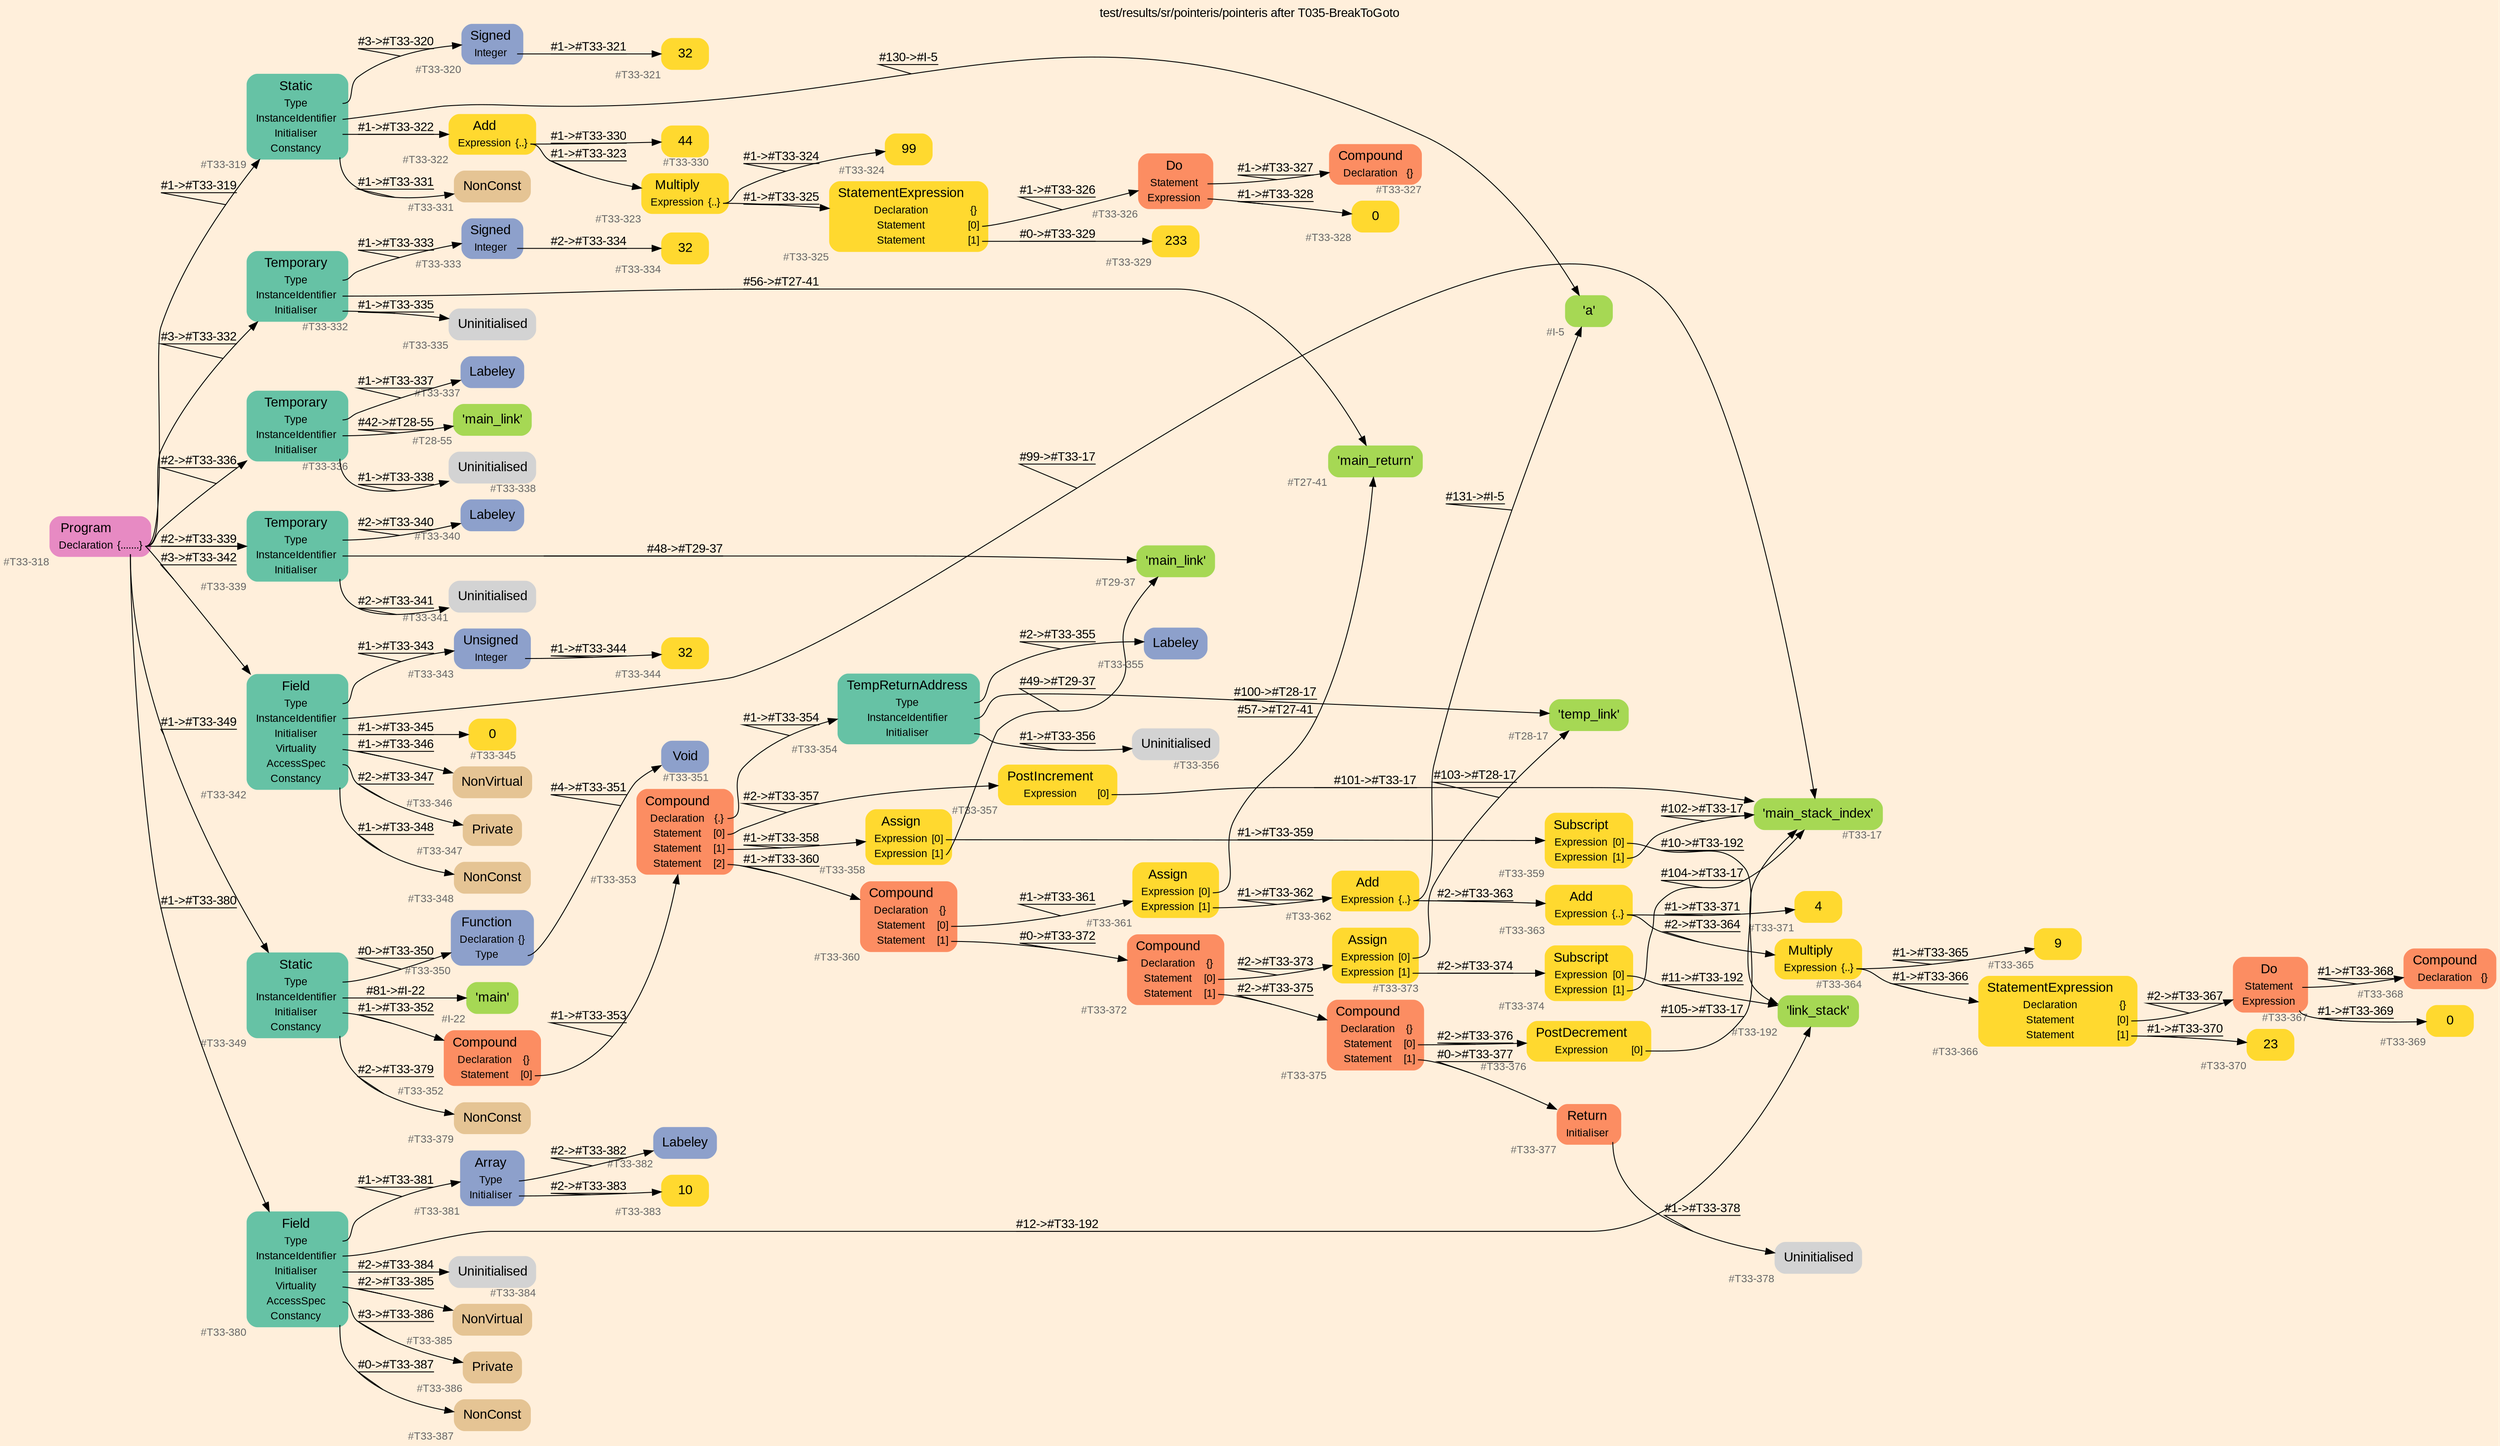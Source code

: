 digraph "test/results/sr/pointeris/pointeris after T035-BreakToGoto" {
label = "test/results/sr/pointeris/pointeris after T035-BreakToGoto"
labelloc = t
graph [
    rankdir = "LR"
    ranksep = 0.3
    bgcolor = antiquewhite1
    color = black
    fontcolor = black
    fontname = "Arial"
];
node [
    fontname = "Arial"
];
edge [
    fontname = "Arial"
];

// -------------------- node figure --------------------
// -------- block #T33-318 ----------
"#T33-318" [
    fillcolor = "/set28/4"
    xlabel = "#T33-318"
    fontsize = "12"
    fontcolor = grey40
    shape = "plaintext"
    label = <<TABLE BORDER="0" CELLBORDER="0" CELLSPACING="0">
     <TR><TD><FONT COLOR="black" POINT-SIZE="15">Program</FONT></TD></TR>
     <TR><TD><FONT COLOR="black" POINT-SIZE="12">Declaration</FONT></TD><TD PORT="port0"><FONT COLOR="black" POINT-SIZE="12">{.......}</FONT></TD></TR>
    </TABLE>>
    style = "rounded,filled"
];

// -------- block #T33-319 ----------
"#T33-319" [
    fillcolor = "/set28/1"
    xlabel = "#T33-319"
    fontsize = "12"
    fontcolor = grey40
    shape = "plaintext"
    label = <<TABLE BORDER="0" CELLBORDER="0" CELLSPACING="0">
     <TR><TD><FONT COLOR="black" POINT-SIZE="15">Static</FONT></TD></TR>
     <TR><TD><FONT COLOR="black" POINT-SIZE="12">Type</FONT></TD><TD PORT="port0"></TD></TR>
     <TR><TD><FONT COLOR="black" POINT-SIZE="12">InstanceIdentifier</FONT></TD><TD PORT="port1"></TD></TR>
     <TR><TD><FONT COLOR="black" POINT-SIZE="12">Initialiser</FONT></TD><TD PORT="port2"></TD></TR>
     <TR><TD><FONT COLOR="black" POINT-SIZE="12">Constancy</FONT></TD><TD PORT="port3"></TD></TR>
    </TABLE>>
    style = "rounded,filled"
];

// -------- block #T33-320 ----------
"#T33-320" [
    fillcolor = "/set28/3"
    xlabel = "#T33-320"
    fontsize = "12"
    fontcolor = grey40
    shape = "plaintext"
    label = <<TABLE BORDER="0" CELLBORDER="0" CELLSPACING="0">
     <TR><TD><FONT COLOR="black" POINT-SIZE="15">Signed</FONT></TD></TR>
     <TR><TD><FONT COLOR="black" POINT-SIZE="12">Integer</FONT></TD><TD PORT="port0"></TD></TR>
    </TABLE>>
    style = "rounded,filled"
];

// -------- block #T33-321 ----------
"#T33-321" [
    fillcolor = "/set28/6"
    xlabel = "#T33-321"
    fontsize = "12"
    fontcolor = grey40
    shape = "plaintext"
    label = <<TABLE BORDER="0" CELLBORDER="0" CELLSPACING="0">
     <TR><TD><FONT COLOR="black" POINT-SIZE="15">32</FONT></TD></TR>
    </TABLE>>
    style = "rounded,filled"
];

// -------- block #I-5 ----------
"#I-5" [
    fillcolor = "/set28/5"
    xlabel = "#I-5"
    fontsize = "12"
    fontcolor = grey40
    shape = "plaintext"
    label = <<TABLE BORDER="0" CELLBORDER="0" CELLSPACING="0">
     <TR><TD><FONT COLOR="black" POINT-SIZE="15">'a'</FONT></TD></TR>
    </TABLE>>
    style = "rounded,filled"
];

// -------- block #T33-322 ----------
"#T33-322" [
    fillcolor = "/set28/6"
    xlabel = "#T33-322"
    fontsize = "12"
    fontcolor = grey40
    shape = "plaintext"
    label = <<TABLE BORDER="0" CELLBORDER="0" CELLSPACING="0">
     <TR><TD><FONT COLOR="black" POINT-SIZE="15">Add</FONT></TD></TR>
     <TR><TD><FONT COLOR="black" POINT-SIZE="12">Expression</FONT></TD><TD PORT="port0"><FONT COLOR="black" POINT-SIZE="12">{..}</FONT></TD></TR>
    </TABLE>>
    style = "rounded,filled"
];

// -------- block #T33-323 ----------
"#T33-323" [
    fillcolor = "/set28/6"
    xlabel = "#T33-323"
    fontsize = "12"
    fontcolor = grey40
    shape = "plaintext"
    label = <<TABLE BORDER="0" CELLBORDER="0" CELLSPACING="0">
     <TR><TD><FONT COLOR="black" POINT-SIZE="15">Multiply</FONT></TD></TR>
     <TR><TD><FONT COLOR="black" POINT-SIZE="12">Expression</FONT></TD><TD PORT="port0"><FONT COLOR="black" POINT-SIZE="12">{..}</FONT></TD></TR>
    </TABLE>>
    style = "rounded,filled"
];

// -------- block #T33-324 ----------
"#T33-324" [
    fillcolor = "/set28/6"
    xlabel = "#T33-324"
    fontsize = "12"
    fontcolor = grey40
    shape = "plaintext"
    label = <<TABLE BORDER="0" CELLBORDER="0" CELLSPACING="0">
     <TR><TD><FONT COLOR="black" POINT-SIZE="15">99</FONT></TD></TR>
    </TABLE>>
    style = "rounded,filled"
];

// -------- block #T33-325 ----------
"#T33-325" [
    fillcolor = "/set28/6"
    xlabel = "#T33-325"
    fontsize = "12"
    fontcolor = grey40
    shape = "plaintext"
    label = <<TABLE BORDER="0" CELLBORDER="0" CELLSPACING="0">
     <TR><TD><FONT COLOR="black" POINT-SIZE="15">StatementExpression</FONT></TD></TR>
     <TR><TD><FONT COLOR="black" POINT-SIZE="12">Declaration</FONT></TD><TD PORT="port0"><FONT COLOR="black" POINT-SIZE="12">{}</FONT></TD></TR>
     <TR><TD><FONT COLOR="black" POINT-SIZE="12">Statement</FONT></TD><TD PORT="port1"><FONT COLOR="black" POINT-SIZE="12">[0]</FONT></TD></TR>
     <TR><TD><FONT COLOR="black" POINT-SIZE="12">Statement</FONT></TD><TD PORT="port2"><FONT COLOR="black" POINT-SIZE="12">[1]</FONT></TD></TR>
    </TABLE>>
    style = "rounded,filled"
];

// -------- block #T33-326 ----------
"#T33-326" [
    fillcolor = "/set28/2"
    xlabel = "#T33-326"
    fontsize = "12"
    fontcolor = grey40
    shape = "plaintext"
    label = <<TABLE BORDER="0" CELLBORDER="0" CELLSPACING="0">
     <TR><TD><FONT COLOR="black" POINT-SIZE="15">Do</FONT></TD></TR>
     <TR><TD><FONT COLOR="black" POINT-SIZE="12">Statement</FONT></TD><TD PORT="port0"></TD></TR>
     <TR><TD><FONT COLOR="black" POINT-SIZE="12">Expression</FONT></TD><TD PORT="port1"></TD></TR>
    </TABLE>>
    style = "rounded,filled"
];

// -------- block #T33-327 ----------
"#T33-327" [
    fillcolor = "/set28/2"
    xlabel = "#T33-327"
    fontsize = "12"
    fontcolor = grey40
    shape = "plaintext"
    label = <<TABLE BORDER="0" CELLBORDER="0" CELLSPACING="0">
     <TR><TD><FONT COLOR="black" POINT-SIZE="15">Compound</FONT></TD></TR>
     <TR><TD><FONT COLOR="black" POINT-SIZE="12">Declaration</FONT></TD><TD PORT="port0"><FONT COLOR="black" POINT-SIZE="12">{}</FONT></TD></TR>
    </TABLE>>
    style = "rounded,filled"
];

// -------- block #T33-328 ----------
"#T33-328" [
    fillcolor = "/set28/6"
    xlabel = "#T33-328"
    fontsize = "12"
    fontcolor = grey40
    shape = "plaintext"
    label = <<TABLE BORDER="0" CELLBORDER="0" CELLSPACING="0">
     <TR><TD><FONT COLOR="black" POINT-SIZE="15">0</FONT></TD></TR>
    </TABLE>>
    style = "rounded,filled"
];

// -------- block #T33-329 ----------
"#T33-329" [
    fillcolor = "/set28/6"
    xlabel = "#T33-329"
    fontsize = "12"
    fontcolor = grey40
    shape = "plaintext"
    label = <<TABLE BORDER="0" CELLBORDER="0" CELLSPACING="0">
     <TR><TD><FONT COLOR="black" POINT-SIZE="15">233</FONT></TD></TR>
    </TABLE>>
    style = "rounded,filled"
];

// -------- block #T33-330 ----------
"#T33-330" [
    fillcolor = "/set28/6"
    xlabel = "#T33-330"
    fontsize = "12"
    fontcolor = grey40
    shape = "plaintext"
    label = <<TABLE BORDER="0" CELLBORDER="0" CELLSPACING="0">
     <TR><TD><FONT COLOR="black" POINT-SIZE="15">44</FONT></TD></TR>
    </TABLE>>
    style = "rounded,filled"
];

// -------- block #T33-331 ----------
"#T33-331" [
    fillcolor = "/set28/7"
    xlabel = "#T33-331"
    fontsize = "12"
    fontcolor = grey40
    shape = "plaintext"
    label = <<TABLE BORDER="0" CELLBORDER="0" CELLSPACING="0">
     <TR><TD><FONT COLOR="black" POINT-SIZE="15">NonConst</FONT></TD></TR>
    </TABLE>>
    style = "rounded,filled"
];

// -------- block #T33-332 ----------
"#T33-332" [
    fillcolor = "/set28/1"
    xlabel = "#T33-332"
    fontsize = "12"
    fontcolor = grey40
    shape = "plaintext"
    label = <<TABLE BORDER="0" CELLBORDER="0" CELLSPACING="0">
     <TR><TD><FONT COLOR="black" POINT-SIZE="15">Temporary</FONT></TD></TR>
     <TR><TD><FONT COLOR="black" POINT-SIZE="12">Type</FONT></TD><TD PORT="port0"></TD></TR>
     <TR><TD><FONT COLOR="black" POINT-SIZE="12">InstanceIdentifier</FONT></TD><TD PORT="port1"></TD></TR>
     <TR><TD><FONT COLOR="black" POINT-SIZE="12">Initialiser</FONT></TD><TD PORT="port2"></TD></TR>
    </TABLE>>
    style = "rounded,filled"
];

// -------- block #T33-333 ----------
"#T33-333" [
    fillcolor = "/set28/3"
    xlabel = "#T33-333"
    fontsize = "12"
    fontcolor = grey40
    shape = "plaintext"
    label = <<TABLE BORDER="0" CELLBORDER="0" CELLSPACING="0">
     <TR><TD><FONT COLOR="black" POINT-SIZE="15">Signed</FONT></TD></TR>
     <TR><TD><FONT COLOR="black" POINT-SIZE="12">Integer</FONT></TD><TD PORT="port0"></TD></TR>
    </TABLE>>
    style = "rounded,filled"
];

// -------- block #T33-334 ----------
"#T33-334" [
    fillcolor = "/set28/6"
    xlabel = "#T33-334"
    fontsize = "12"
    fontcolor = grey40
    shape = "plaintext"
    label = <<TABLE BORDER="0" CELLBORDER="0" CELLSPACING="0">
     <TR><TD><FONT COLOR="black" POINT-SIZE="15">32</FONT></TD></TR>
    </TABLE>>
    style = "rounded,filled"
];

// -------- block #T27-41 ----------
"#T27-41" [
    fillcolor = "/set28/5"
    xlabel = "#T27-41"
    fontsize = "12"
    fontcolor = grey40
    shape = "plaintext"
    label = <<TABLE BORDER="0" CELLBORDER="0" CELLSPACING="0">
     <TR><TD><FONT COLOR="black" POINT-SIZE="15">'main_return'</FONT></TD></TR>
    </TABLE>>
    style = "rounded,filled"
];

// -------- block #T33-335 ----------
"#T33-335" [
    xlabel = "#T33-335"
    fontsize = "12"
    fontcolor = grey40
    shape = "plaintext"
    label = <<TABLE BORDER="0" CELLBORDER="0" CELLSPACING="0">
     <TR><TD><FONT COLOR="black" POINT-SIZE="15">Uninitialised</FONT></TD></TR>
    </TABLE>>
    style = "rounded,filled"
];

// -------- block #T33-336 ----------
"#T33-336" [
    fillcolor = "/set28/1"
    xlabel = "#T33-336"
    fontsize = "12"
    fontcolor = grey40
    shape = "plaintext"
    label = <<TABLE BORDER="0" CELLBORDER="0" CELLSPACING="0">
     <TR><TD><FONT COLOR="black" POINT-SIZE="15">Temporary</FONT></TD></TR>
     <TR><TD><FONT COLOR="black" POINT-SIZE="12">Type</FONT></TD><TD PORT="port0"></TD></TR>
     <TR><TD><FONT COLOR="black" POINT-SIZE="12">InstanceIdentifier</FONT></TD><TD PORT="port1"></TD></TR>
     <TR><TD><FONT COLOR="black" POINT-SIZE="12">Initialiser</FONT></TD><TD PORT="port2"></TD></TR>
    </TABLE>>
    style = "rounded,filled"
];

// -------- block #T33-337 ----------
"#T33-337" [
    fillcolor = "/set28/3"
    xlabel = "#T33-337"
    fontsize = "12"
    fontcolor = grey40
    shape = "plaintext"
    label = <<TABLE BORDER="0" CELLBORDER="0" CELLSPACING="0">
     <TR><TD><FONT COLOR="black" POINT-SIZE="15">Labeley</FONT></TD></TR>
    </TABLE>>
    style = "rounded,filled"
];

// -------- block #T28-55 ----------
"#T28-55" [
    fillcolor = "/set28/5"
    xlabel = "#T28-55"
    fontsize = "12"
    fontcolor = grey40
    shape = "plaintext"
    label = <<TABLE BORDER="0" CELLBORDER="0" CELLSPACING="0">
     <TR><TD><FONT COLOR="black" POINT-SIZE="15">'main_link'</FONT></TD></TR>
    </TABLE>>
    style = "rounded,filled"
];

// -------- block #T33-338 ----------
"#T33-338" [
    xlabel = "#T33-338"
    fontsize = "12"
    fontcolor = grey40
    shape = "plaintext"
    label = <<TABLE BORDER="0" CELLBORDER="0" CELLSPACING="0">
     <TR><TD><FONT COLOR="black" POINT-SIZE="15">Uninitialised</FONT></TD></TR>
    </TABLE>>
    style = "rounded,filled"
];

// -------- block #T33-339 ----------
"#T33-339" [
    fillcolor = "/set28/1"
    xlabel = "#T33-339"
    fontsize = "12"
    fontcolor = grey40
    shape = "plaintext"
    label = <<TABLE BORDER="0" CELLBORDER="0" CELLSPACING="0">
     <TR><TD><FONT COLOR="black" POINT-SIZE="15">Temporary</FONT></TD></TR>
     <TR><TD><FONT COLOR="black" POINT-SIZE="12">Type</FONT></TD><TD PORT="port0"></TD></TR>
     <TR><TD><FONT COLOR="black" POINT-SIZE="12">InstanceIdentifier</FONT></TD><TD PORT="port1"></TD></TR>
     <TR><TD><FONT COLOR="black" POINT-SIZE="12">Initialiser</FONT></TD><TD PORT="port2"></TD></TR>
    </TABLE>>
    style = "rounded,filled"
];

// -------- block #T33-340 ----------
"#T33-340" [
    fillcolor = "/set28/3"
    xlabel = "#T33-340"
    fontsize = "12"
    fontcolor = grey40
    shape = "plaintext"
    label = <<TABLE BORDER="0" CELLBORDER="0" CELLSPACING="0">
     <TR><TD><FONT COLOR="black" POINT-SIZE="15">Labeley</FONT></TD></TR>
    </TABLE>>
    style = "rounded,filled"
];

// -------- block #T29-37 ----------
"#T29-37" [
    fillcolor = "/set28/5"
    xlabel = "#T29-37"
    fontsize = "12"
    fontcolor = grey40
    shape = "plaintext"
    label = <<TABLE BORDER="0" CELLBORDER="0" CELLSPACING="0">
     <TR><TD><FONT COLOR="black" POINT-SIZE="15">'main_link'</FONT></TD></TR>
    </TABLE>>
    style = "rounded,filled"
];

// -------- block #T33-341 ----------
"#T33-341" [
    xlabel = "#T33-341"
    fontsize = "12"
    fontcolor = grey40
    shape = "plaintext"
    label = <<TABLE BORDER="0" CELLBORDER="0" CELLSPACING="0">
     <TR><TD><FONT COLOR="black" POINT-SIZE="15">Uninitialised</FONT></TD></TR>
    </TABLE>>
    style = "rounded,filled"
];

// -------- block #T33-342 ----------
"#T33-342" [
    fillcolor = "/set28/1"
    xlabel = "#T33-342"
    fontsize = "12"
    fontcolor = grey40
    shape = "plaintext"
    label = <<TABLE BORDER="0" CELLBORDER="0" CELLSPACING="0">
     <TR><TD><FONT COLOR="black" POINT-SIZE="15">Field</FONT></TD></TR>
     <TR><TD><FONT COLOR="black" POINT-SIZE="12">Type</FONT></TD><TD PORT="port0"></TD></TR>
     <TR><TD><FONT COLOR="black" POINT-SIZE="12">InstanceIdentifier</FONT></TD><TD PORT="port1"></TD></TR>
     <TR><TD><FONT COLOR="black" POINT-SIZE="12">Initialiser</FONT></TD><TD PORT="port2"></TD></TR>
     <TR><TD><FONT COLOR="black" POINT-SIZE="12">Virtuality</FONT></TD><TD PORT="port3"></TD></TR>
     <TR><TD><FONT COLOR="black" POINT-SIZE="12">AccessSpec</FONT></TD><TD PORT="port4"></TD></TR>
     <TR><TD><FONT COLOR="black" POINT-SIZE="12">Constancy</FONT></TD><TD PORT="port5"></TD></TR>
    </TABLE>>
    style = "rounded,filled"
];

// -------- block #T33-343 ----------
"#T33-343" [
    fillcolor = "/set28/3"
    xlabel = "#T33-343"
    fontsize = "12"
    fontcolor = grey40
    shape = "plaintext"
    label = <<TABLE BORDER="0" CELLBORDER="0" CELLSPACING="0">
     <TR><TD><FONT COLOR="black" POINT-SIZE="15">Unsigned</FONT></TD></TR>
     <TR><TD><FONT COLOR="black" POINT-SIZE="12">Integer</FONT></TD><TD PORT="port0"></TD></TR>
    </TABLE>>
    style = "rounded,filled"
];

// -------- block #T33-344 ----------
"#T33-344" [
    fillcolor = "/set28/6"
    xlabel = "#T33-344"
    fontsize = "12"
    fontcolor = grey40
    shape = "plaintext"
    label = <<TABLE BORDER="0" CELLBORDER="0" CELLSPACING="0">
     <TR><TD><FONT COLOR="black" POINT-SIZE="15">32</FONT></TD></TR>
    </TABLE>>
    style = "rounded,filled"
];

// -------- block #T33-17 ----------
"#T33-17" [
    fillcolor = "/set28/5"
    xlabel = "#T33-17"
    fontsize = "12"
    fontcolor = grey40
    shape = "plaintext"
    label = <<TABLE BORDER="0" CELLBORDER="0" CELLSPACING="0">
     <TR><TD><FONT COLOR="black" POINT-SIZE="15">'main_stack_index'</FONT></TD></TR>
    </TABLE>>
    style = "rounded,filled"
];

// -------- block #T33-345 ----------
"#T33-345" [
    fillcolor = "/set28/6"
    xlabel = "#T33-345"
    fontsize = "12"
    fontcolor = grey40
    shape = "plaintext"
    label = <<TABLE BORDER="0" CELLBORDER="0" CELLSPACING="0">
     <TR><TD><FONT COLOR="black" POINT-SIZE="15">0</FONT></TD></TR>
    </TABLE>>
    style = "rounded,filled"
];

// -------- block #T33-346 ----------
"#T33-346" [
    fillcolor = "/set28/7"
    xlabel = "#T33-346"
    fontsize = "12"
    fontcolor = grey40
    shape = "plaintext"
    label = <<TABLE BORDER="0" CELLBORDER="0" CELLSPACING="0">
     <TR><TD><FONT COLOR="black" POINT-SIZE="15">NonVirtual</FONT></TD></TR>
    </TABLE>>
    style = "rounded,filled"
];

// -------- block #T33-347 ----------
"#T33-347" [
    fillcolor = "/set28/7"
    xlabel = "#T33-347"
    fontsize = "12"
    fontcolor = grey40
    shape = "plaintext"
    label = <<TABLE BORDER="0" CELLBORDER="0" CELLSPACING="0">
     <TR><TD><FONT COLOR="black" POINT-SIZE="15">Private</FONT></TD></TR>
    </TABLE>>
    style = "rounded,filled"
];

// -------- block #T33-348 ----------
"#T33-348" [
    fillcolor = "/set28/7"
    xlabel = "#T33-348"
    fontsize = "12"
    fontcolor = grey40
    shape = "plaintext"
    label = <<TABLE BORDER="0" CELLBORDER="0" CELLSPACING="0">
     <TR><TD><FONT COLOR="black" POINT-SIZE="15">NonConst</FONT></TD></TR>
    </TABLE>>
    style = "rounded,filled"
];

// -------- block #T33-349 ----------
"#T33-349" [
    fillcolor = "/set28/1"
    xlabel = "#T33-349"
    fontsize = "12"
    fontcolor = grey40
    shape = "plaintext"
    label = <<TABLE BORDER="0" CELLBORDER="0" CELLSPACING="0">
     <TR><TD><FONT COLOR="black" POINT-SIZE="15">Static</FONT></TD></TR>
     <TR><TD><FONT COLOR="black" POINT-SIZE="12">Type</FONT></TD><TD PORT="port0"></TD></TR>
     <TR><TD><FONT COLOR="black" POINT-SIZE="12">InstanceIdentifier</FONT></TD><TD PORT="port1"></TD></TR>
     <TR><TD><FONT COLOR="black" POINT-SIZE="12">Initialiser</FONT></TD><TD PORT="port2"></TD></TR>
     <TR><TD><FONT COLOR="black" POINT-SIZE="12">Constancy</FONT></TD><TD PORT="port3"></TD></TR>
    </TABLE>>
    style = "rounded,filled"
];

// -------- block #T33-350 ----------
"#T33-350" [
    fillcolor = "/set28/3"
    xlabel = "#T33-350"
    fontsize = "12"
    fontcolor = grey40
    shape = "plaintext"
    label = <<TABLE BORDER="0" CELLBORDER="0" CELLSPACING="0">
     <TR><TD><FONT COLOR="black" POINT-SIZE="15">Function</FONT></TD></TR>
     <TR><TD><FONT COLOR="black" POINT-SIZE="12">Declaration</FONT></TD><TD PORT="port0"><FONT COLOR="black" POINT-SIZE="12">{}</FONT></TD></TR>
     <TR><TD><FONT COLOR="black" POINT-SIZE="12">Type</FONT></TD><TD PORT="port1"></TD></TR>
    </TABLE>>
    style = "rounded,filled"
];

// -------- block #T33-351 ----------
"#T33-351" [
    fillcolor = "/set28/3"
    xlabel = "#T33-351"
    fontsize = "12"
    fontcolor = grey40
    shape = "plaintext"
    label = <<TABLE BORDER="0" CELLBORDER="0" CELLSPACING="0">
     <TR><TD><FONT COLOR="black" POINT-SIZE="15">Void</FONT></TD></TR>
    </TABLE>>
    style = "rounded,filled"
];

// -------- block #I-22 ----------
"#I-22" [
    fillcolor = "/set28/5"
    xlabel = "#I-22"
    fontsize = "12"
    fontcolor = grey40
    shape = "plaintext"
    label = <<TABLE BORDER="0" CELLBORDER="0" CELLSPACING="0">
     <TR><TD><FONT COLOR="black" POINT-SIZE="15">'main'</FONT></TD></TR>
    </TABLE>>
    style = "rounded,filled"
];

// -------- block #T33-352 ----------
"#T33-352" [
    fillcolor = "/set28/2"
    xlabel = "#T33-352"
    fontsize = "12"
    fontcolor = grey40
    shape = "plaintext"
    label = <<TABLE BORDER="0" CELLBORDER="0" CELLSPACING="0">
     <TR><TD><FONT COLOR="black" POINT-SIZE="15">Compound</FONT></TD></TR>
     <TR><TD><FONT COLOR="black" POINT-SIZE="12">Declaration</FONT></TD><TD PORT="port0"><FONT COLOR="black" POINT-SIZE="12">{}</FONT></TD></TR>
     <TR><TD><FONT COLOR="black" POINT-SIZE="12">Statement</FONT></TD><TD PORT="port1"><FONT COLOR="black" POINT-SIZE="12">[0]</FONT></TD></TR>
    </TABLE>>
    style = "rounded,filled"
];

// -------- block #T33-353 ----------
"#T33-353" [
    fillcolor = "/set28/2"
    xlabel = "#T33-353"
    fontsize = "12"
    fontcolor = grey40
    shape = "plaintext"
    label = <<TABLE BORDER="0" CELLBORDER="0" CELLSPACING="0">
     <TR><TD><FONT COLOR="black" POINT-SIZE="15">Compound</FONT></TD></TR>
     <TR><TD><FONT COLOR="black" POINT-SIZE="12">Declaration</FONT></TD><TD PORT="port0"><FONT COLOR="black" POINT-SIZE="12">{.}</FONT></TD></TR>
     <TR><TD><FONT COLOR="black" POINT-SIZE="12">Statement</FONT></TD><TD PORT="port1"><FONT COLOR="black" POINT-SIZE="12">[0]</FONT></TD></TR>
     <TR><TD><FONT COLOR="black" POINT-SIZE="12">Statement</FONT></TD><TD PORT="port2"><FONT COLOR="black" POINT-SIZE="12">[1]</FONT></TD></TR>
     <TR><TD><FONT COLOR="black" POINT-SIZE="12">Statement</FONT></TD><TD PORT="port3"><FONT COLOR="black" POINT-SIZE="12">[2]</FONT></TD></TR>
    </TABLE>>
    style = "rounded,filled"
];

// -------- block #T33-354 ----------
"#T33-354" [
    fillcolor = "/set28/1"
    xlabel = "#T33-354"
    fontsize = "12"
    fontcolor = grey40
    shape = "plaintext"
    label = <<TABLE BORDER="0" CELLBORDER="0" CELLSPACING="0">
     <TR><TD><FONT COLOR="black" POINT-SIZE="15">TempReturnAddress</FONT></TD></TR>
     <TR><TD><FONT COLOR="black" POINT-SIZE="12">Type</FONT></TD><TD PORT="port0"></TD></TR>
     <TR><TD><FONT COLOR="black" POINT-SIZE="12">InstanceIdentifier</FONT></TD><TD PORT="port1"></TD></TR>
     <TR><TD><FONT COLOR="black" POINT-SIZE="12">Initialiser</FONT></TD><TD PORT="port2"></TD></TR>
    </TABLE>>
    style = "rounded,filled"
];

// -------- block #T33-355 ----------
"#T33-355" [
    fillcolor = "/set28/3"
    xlabel = "#T33-355"
    fontsize = "12"
    fontcolor = grey40
    shape = "plaintext"
    label = <<TABLE BORDER="0" CELLBORDER="0" CELLSPACING="0">
     <TR><TD><FONT COLOR="black" POINT-SIZE="15">Labeley</FONT></TD></TR>
    </TABLE>>
    style = "rounded,filled"
];

// -------- block #T28-17 ----------
"#T28-17" [
    fillcolor = "/set28/5"
    xlabel = "#T28-17"
    fontsize = "12"
    fontcolor = grey40
    shape = "plaintext"
    label = <<TABLE BORDER="0" CELLBORDER="0" CELLSPACING="0">
     <TR><TD><FONT COLOR="black" POINT-SIZE="15">'temp_link'</FONT></TD></TR>
    </TABLE>>
    style = "rounded,filled"
];

// -------- block #T33-356 ----------
"#T33-356" [
    xlabel = "#T33-356"
    fontsize = "12"
    fontcolor = grey40
    shape = "plaintext"
    label = <<TABLE BORDER="0" CELLBORDER="0" CELLSPACING="0">
     <TR><TD><FONT COLOR="black" POINT-SIZE="15">Uninitialised</FONT></TD></TR>
    </TABLE>>
    style = "rounded,filled"
];

// -------- block #T33-357 ----------
"#T33-357" [
    fillcolor = "/set28/6"
    xlabel = "#T33-357"
    fontsize = "12"
    fontcolor = grey40
    shape = "plaintext"
    label = <<TABLE BORDER="0" CELLBORDER="0" CELLSPACING="0">
     <TR><TD><FONT COLOR="black" POINT-SIZE="15">PostIncrement</FONT></TD></TR>
     <TR><TD><FONT COLOR="black" POINT-SIZE="12">Expression</FONT></TD><TD PORT="port0"><FONT COLOR="black" POINT-SIZE="12">[0]</FONT></TD></TR>
    </TABLE>>
    style = "rounded,filled"
];

// -------- block #T33-358 ----------
"#T33-358" [
    fillcolor = "/set28/6"
    xlabel = "#T33-358"
    fontsize = "12"
    fontcolor = grey40
    shape = "plaintext"
    label = <<TABLE BORDER="0" CELLBORDER="0" CELLSPACING="0">
     <TR><TD><FONT COLOR="black" POINT-SIZE="15">Assign</FONT></TD></TR>
     <TR><TD><FONT COLOR="black" POINT-SIZE="12">Expression</FONT></TD><TD PORT="port0"><FONT COLOR="black" POINT-SIZE="12">[0]</FONT></TD></TR>
     <TR><TD><FONT COLOR="black" POINT-SIZE="12">Expression</FONT></TD><TD PORT="port1"><FONT COLOR="black" POINT-SIZE="12">[1]</FONT></TD></TR>
    </TABLE>>
    style = "rounded,filled"
];

// -------- block #T33-359 ----------
"#T33-359" [
    fillcolor = "/set28/6"
    xlabel = "#T33-359"
    fontsize = "12"
    fontcolor = grey40
    shape = "plaintext"
    label = <<TABLE BORDER="0" CELLBORDER="0" CELLSPACING="0">
     <TR><TD><FONT COLOR="black" POINT-SIZE="15">Subscript</FONT></TD></TR>
     <TR><TD><FONT COLOR="black" POINT-SIZE="12">Expression</FONT></TD><TD PORT="port0"><FONT COLOR="black" POINT-SIZE="12">[0]</FONT></TD></TR>
     <TR><TD><FONT COLOR="black" POINT-SIZE="12">Expression</FONT></TD><TD PORT="port1"><FONT COLOR="black" POINT-SIZE="12">[1]</FONT></TD></TR>
    </TABLE>>
    style = "rounded,filled"
];

// -------- block #T33-192 ----------
"#T33-192" [
    fillcolor = "/set28/5"
    xlabel = "#T33-192"
    fontsize = "12"
    fontcolor = grey40
    shape = "plaintext"
    label = <<TABLE BORDER="0" CELLBORDER="0" CELLSPACING="0">
     <TR><TD><FONT COLOR="black" POINT-SIZE="15">'link_stack'</FONT></TD></TR>
    </TABLE>>
    style = "rounded,filled"
];

// -------- block #T33-360 ----------
"#T33-360" [
    fillcolor = "/set28/2"
    xlabel = "#T33-360"
    fontsize = "12"
    fontcolor = grey40
    shape = "plaintext"
    label = <<TABLE BORDER="0" CELLBORDER="0" CELLSPACING="0">
     <TR><TD><FONT COLOR="black" POINT-SIZE="15">Compound</FONT></TD></TR>
     <TR><TD><FONT COLOR="black" POINT-SIZE="12">Declaration</FONT></TD><TD PORT="port0"><FONT COLOR="black" POINT-SIZE="12">{}</FONT></TD></TR>
     <TR><TD><FONT COLOR="black" POINT-SIZE="12">Statement</FONT></TD><TD PORT="port1"><FONT COLOR="black" POINT-SIZE="12">[0]</FONT></TD></TR>
     <TR><TD><FONT COLOR="black" POINT-SIZE="12">Statement</FONT></TD><TD PORT="port2"><FONT COLOR="black" POINT-SIZE="12">[1]</FONT></TD></TR>
    </TABLE>>
    style = "rounded,filled"
];

// -------- block #T33-361 ----------
"#T33-361" [
    fillcolor = "/set28/6"
    xlabel = "#T33-361"
    fontsize = "12"
    fontcolor = grey40
    shape = "plaintext"
    label = <<TABLE BORDER="0" CELLBORDER="0" CELLSPACING="0">
     <TR><TD><FONT COLOR="black" POINT-SIZE="15">Assign</FONT></TD></TR>
     <TR><TD><FONT COLOR="black" POINT-SIZE="12">Expression</FONT></TD><TD PORT="port0"><FONT COLOR="black" POINT-SIZE="12">[0]</FONT></TD></TR>
     <TR><TD><FONT COLOR="black" POINT-SIZE="12">Expression</FONT></TD><TD PORT="port1"><FONT COLOR="black" POINT-SIZE="12">[1]</FONT></TD></TR>
    </TABLE>>
    style = "rounded,filled"
];

// -------- block #T33-362 ----------
"#T33-362" [
    fillcolor = "/set28/6"
    xlabel = "#T33-362"
    fontsize = "12"
    fontcolor = grey40
    shape = "plaintext"
    label = <<TABLE BORDER="0" CELLBORDER="0" CELLSPACING="0">
     <TR><TD><FONT COLOR="black" POINT-SIZE="15">Add</FONT></TD></TR>
     <TR><TD><FONT COLOR="black" POINT-SIZE="12">Expression</FONT></TD><TD PORT="port0"><FONT COLOR="black" POINT-SIZE="12">{..}</FONT></TD></TR>
    </TABLE>>
    style = "rounded,filled"
];

// -------- block #T33-363 ----------
"#T33-363" [
    fillcolor = "/set28/6"
    xlabel = "#T33-363"
    fontsize = "12"
    fontcolor = grey40
    shape = "plaintext"
    label = <<TABLE BORDER="0" CELLBORDER="0" CELLSPACING="0">
     <TR><TD><FONT COLOR="black" POINT-SIZE="15">Add</FONT></TD></TR>
     <TR><TD><FONT COLOR="black" POINT-SIZE="12">Expression</FONT></TD><TD PORT="port0"><FONT COLOR="black" POINT-SIZE="12">{..}</FONT></TD></TR>
    </TABLE>>
    style = "rounded,filled"
];

// -------- block #T33-364 ----------
"#T33-364" [
    fillcolor = "/set28/6"
    xlabel = "#T33-364"
    fontsize = "12"
    fontcolor = grey40
    shape = "plaintext"
    label = <<TABLE BORDER="0" CELLBORDER="0" CELLSPACING="0">
     <TR><TD><FONT COLOR="black" POINT-SIZE="15">Multiply</FONT></TD></TR>
     <TR><TD><FONT COLOR="black" POINT-SIZE="12">Expression</FONT></TD><TD PORT="port0"><FONT COLOR="black" POINT-SIZE="12">{..}</FONT></TD></TR>
    </TABLE>>
    style = "rounded,filled"
];

// -------- block #T33-365 ----------
"#T33-365" [
    fillcolor = "/set28/6"
    xlabel = "#T33-365"
    fontsize = "12"
    fontcolor = grey40
    shape = "plaintext"
    label = <<TABLE BORDER="0" CELLBORDER="0" CELLSPACING="0">
     <TR><TD><FONT COLOR="black" POINT-SIZE="15">9</FONT></TD></TR>
    </TABLE>>
    style = "rounded,filled"
];

// -------- block #T33-366 ----------
"#T33-366" [
    fillcolor = "/set28/6"
    xlabel = "#T33-366"
    fontsize = "12"
    fontcolor = grey40
    shape = "plaintext"
    label = <<TABLE BORDER="0" CELLBORDER="0" CELLSPACING="0">
     <TR><TD><FONT COLOR="black" POINT-SIZE="15">StatementExpression</FONT></TD></TR>
     <TR><TD><FONT COLOR="black" POINT-SIZE="12">Declaration</FONT></TD><TD PORT="port0"><FONT COLOR="black" POINT-SIZE="12">{}</FONT></TD></TR>
     <TR><TD><FONT COLOR="black" POINT-SIZE="12">Statement</FONT></TD><TD PORT="port1"><FONT COLOR="black" POINT-SIZE="12">[0]</FONT></TD></TR>
     <TR><TD><FONT COLOR="black" POINT-SIZE="12">Statement</FONT></TD><TD PORT="port2"><FONT COLOR="black" POINT-SIZE="12">[1]</FONT></TD></TR>
    </TABLE>>
    style = "rounded,filled"
];

// -------- block #T33-367 ----------
"#T33-367" [
    fillcolor = "/set28/2"
    xlabel = "#T33-367"
    fontsize = "12"
    fontcolor = grey40
    shape = "plaintext"
    label = <<TABLE BORDER="0" CELLBORDER="0" CELLSPACING="0">
     <TR><TD><FONT COLOR="black" POINT-SIZE="15">Do</FONT></TD></TR>
     <TR><TD><FONT COLOR="black" POINT-SIZE="12">Statement</FONT></TD><TD PORT="port0"></TD></TR>
     <TR><TD><FONT COLOR="black" POINT-SIZE="12">Expression</FONT></TD><TD PORT="port1"></TD></TR>
    </TABLE>>
    style = "rounded,filled"
];

// -------- block #T33-368 ----------
"#T33-368" [
    fillcolor = "/set28/2"
    xlabel = "#T33-368"
    fontsize = "12"
    fontcolor = grey40
    shape = "plaintext"
    label = <<TABLE BORDER="0" CELLBORDER="0" CELLSPACING="0">
     <TR><TD><FONT COLOR="black" POINT-SIZE="15">Compound</FONT></TD></TR>
     <TR><TD><FONT COLOR="black" POINT-SIZE="12">Declaration</FONT></TD><TD PORT="port0"><FONT COLOR="black" POINT-SIZE="12">{}</FONT></TD></TR>
    </TABLE>>
    style = "rounded,filled"
];

// -------- block #T33-369 ----------
"#T33-369" [
    fillcolor = "/set28/6"
    xlabel = "#T33-369"
    fontsize = "12"
    fontcolor = grey40
    shape = "plaintext"
    label = <<TABLE BORDER="0" CELLBORDER="0" CELLSPACING="0">
     <TR><TD><FONT COLOR="black" POINT-SIZE="15">0</FONT></TD></TR>
    </TABLE>>
    style = "rounded,filled"
];

// -------- block #T33-370 ----------
"#T33-370" [
    fillcolor = "/set28/6"
    xlabel = "#T33-370"
    fontsize = "12"
    fontcolor = grey40
    shape = "plaintext"
    label = <<TABLE BORDER="0" CELLBORDER="0" CELLSPACING="0">
     <TR><TD><FONT COLOR="black" POINT-SIZE="15">23</FONT></TD></TR>
    </TABLE>>
    style = "rounded,filled"
];

// -------- block #T33-371 ----------
"#T33-371" [
    fillcolor = "/set28/6"
    xlabel = "#T33-371"
    fontsize = "12"
    fontcolor = grey40
    shape = "plaintext"
    label = <<TABLE BORDER="0" CELLBORDER="0" CELLSPACING="0">
     <TR><TD><FONT COLOR="black" POINT-SIZE="15">4</FONT></TD></TR>
    </TABLE>>
    style = "rounded,filled"
];

// -------- block #T33-372 ----------
"#T33-372" [
    fillcolor = "/set28/2"
    xlabel = "#T33-372"
    fontsize = "12"
    fontcolor = grey40
    shape = "plaintext"
    label = <<TABLE BORDER="0" CELLBORDER="0" CELLSPACING="0">
     <TR><TD><FONT COLOR="black" POINT-SIZE="15">Compound</FONT></TD></TR>
     <TR><TD><FONT COLOR="black" POINT-SIZE="12">Declaration</FONT></TD><TD PORT="port0"><FONT COLOR="black" POINT-SIZE="12">{}</FONT></TD></TR>
     <TR><TD><FONT COLOR="black" POINT-SIZE="12">Statement</FONT></TD><TD PORT="port1"><FONT COLOR="black" POINT-SIZE="12">[0]</FONT></TD></TR>
     <TR><TD><FONT COLOR="black" POINT-SIZE="12">Statement</FONT></TD><TD PORT="port2"><FONT COLOR="black" POINT-SIZE="12">[1]</FONT></TD></TR>
    </TABLE>>
    style = "rounded,filled"
];

// -------- block #T33-373 ----------
"#T33-373" [
    fillcolor = "/set28/6"
    xlabel = "#T33-373"
    fontsize = "12"
    fontcolor = grey40
    shape = "plaintext"
    label = <<TABLE BORDER="0" CELLBORDER="0" CELLSPACING="0">
     <TR><TD><FONT COLOR="black" POINT-SIZE="15">Assign</FONT></TD></TR>
     <TR><TD><FONT COLOR="black" POINT-SIZE="12">Expression</FONT></TD><TD PORT="port0"><FONT COLOR="black" POINT-SIZE="12">[0]</FONT></TD></TR>
     <TR><TD><FONT COLOR="black" POINT-SIZE="12">Expression</FONT></TD><TD PORT="port1"><FONT COLOR="black" POINT-SIZE="12">[1]</FONT></TD></TR>
    </TABLE>>
    style = "rounded,filled"
];

// -------- block #T33-374 ----------
"#T33-374" [
    fillcolor = "/set28/6"
    xlabel = "#T33-374"
    fontsize = "12"
    fontcolor = grey40
    shape = "plaintext"
    label = <<TABLE BORDER="0" CELLBORDER="0" CELLSPACING="0">
     <TR><TD><FONT COLOR="black" POINT-SIZE="15">Subscript</FONT></TD></TR>
     <TR><TD><FONT COLOR="black" POINT-SIZE="12">Expression</FONT></TD><TD PORT="port0"><FONT COLOR="black" POINT-SIZE="12">[0]</FONT></TD></TR>
     <TR><TD><FONT COLOR="black" POINT-SIZE="12">Expression</FONT></TD><TD PORT="port1"><FONT COLOR="black" POINT-SIZE="12">[1]</FONT></TD></TR>
    </TABLE>>
    style = "rounded,filled"
];

// -------- block #T33-375 ----------
"#T33-375" [
    fillcolor = "/set28/2"
    xlabel = "#T33-375"
    fontsize = "12"
    fontcolor = grey40
    shape = "plaintext"
    label = <<TABLE BORDER="0" CELLBORDER="0" CELLSPACING="0">
     <TR><TD><FONT COLOR="black" POINT-SIZE="15">Compound</FONT></TD></TR>
     <TR><TD><FONT COLOR="black" POINT-SIZE="12">Declaration</FONT></TD><TD PORT="port0"><FONT COLOR="black" POINT-SIZE="12">{}</FONT></TD></TR>
     <TR><TD><FONT COLOR="black" POINT-SIZE="12">Statement</FONT></TD><TD PORT="port1"><FONT COLOR="black" POINT-SIZE="12">[0]</FONT></TD></TR>
     <TR><TD><FONT COLOR="black" POINT-SIZE="12">Statement</FONT></TD><TD PORT="port2"><FONT COLOR="black" POINT-SIZE="12">[1]</FONT></TD></TR>
    </TABLE>>
    style = "rounded,filled"
];

// -------- block #T33-376 ----------
"#T33-376" [
    fillcolor = "/set28/6"
    xlabel = "#T33-376"
    fontsize = "12"
    fontcolor = grey40
    shape = "plaintext"
    label = <<TABLE BORDER="0" CELLBORDER="0" CELLSPACING="0">
     <TR><TD><FONT COLOR="black" POINT-SIZE="15">PostDecrement</FONT></TD></TR>
     <TR><TD><FONT COLOR="black" POINT-SIZE="12">Expression</FONT></TD><TD PORT="port0"><FONT COLOR="black" POINT-SIZE="12">[0]</FONT></TD></TR>
    </TABLE>>
    style = "rounded,filled"
];

// -------- block #T33-377 ----------
"#T33-377" [
    fillcolor = "/set28/2"
    xlabel = "#T33-377"
    fontsize = "12"
    fontcolor = grey40
    shape = "plaintext"
    label = <<TABLE BORDER="0" CELLBORDER="0" CELLSPACING="0">
     <TR><TD><FONT COLOR="black" POINT-SIZE="15">Return</FONT></TD></TR>
     <TR><TD><FONT COLOR="black" POINT-SIZE="12">Initialiser</FONT></TD><TD PORT="port0"></TD></TR>
    </TABLE>>
    style = "rounded,filled"
];

// -------- block #T33-378 ----------
"#T33-378" [
    xlabel = "#T33-378"
    fontsize = "12"
    fontcolor = grey40
    shape = "plaintext"
    label = <<TABLE BORDER="0" CELLBORDER="0" CELLSPACING="0">
     <TR><TD><FONT COLOR="black" POINT-SIZE="15">Uninitialised</FONT></TD></TR>
    </TABLE>>
    style = "rounded,filled"
];

// -------- block #T33-379 ----------
"#T33-379" [
    fillcolor = "/set28/7"
    xlabel = "#T33-379"
    fontsize = "12"
    fontcolor = grey40
    shape = "plaintext"
    label = <<TABLE BORDER="0" CELLBORDER="0" CELLSPACING="0">
     <TR><TD><FONT COLOR="black" POINT-SIZE="15">NonConst</FONT></TD></TR>
    </TABLE>>
    style = "rounded,filled"
];

// -------- block #T33-380 ----------
"#T33-380" [
    fillcolor = "/set28/1"
    xlabel = "#T33-380"
    fontsize = "12"
    fontcolor = grey40
    shape = "plaintext"
    label = <<TABLE BORDER="0" CELLBORDER="0" CELLSPACING="0">
     <TR><TD><FONT COLOR="black" POINT-SIZE="15">Field</FONT></TD></TR>
     <TR><TD><FONT COLOR="black" POINT-SIZE="12">Type</FONT></TD><TD PORT="port0"></TD></TR>
     <TR><TD><FONT COLOR="black" POINT-SIZE="12">InstanceIdentifier</FONT></TD><TD PORT="port1"></TD></TR>
     <TR><TD><FONT COLOR="black" POINT-SIZE="12">Initialiser</FONT></TD><TD PORT="port2"></TD></TR>
     <TR><TD><FONT COLOR="black" POINT-SIZE="12">Virtuality</FONT></TD><TD PORT="port3"></TD></TR>
     <TR><TD><FONT COLOR="black" POINT-SIZE="12">AccessSpec</FONT></TD><TD PORT="port4"></TD></TR>
     <TR><TD><FONT COLOR="black" POINT-SIZE="12">Constancy</FONT></TD><TD PORT="port5"></TD></TR>
    </TABLE>>
    style = "rounded,filled"
];

// -------- block #T33-381 ----------
"#T33-381" [
    fillcolor = "/set28/3"
    xlabel = "#T33-381"
    fontsize = "12"
    fontcolor = grey40
    shape = "plaintext"
    label = <<TABLE BORDER="0" CELLBORDER="0" CELLSPACING="0">
     <TR><TD><FONT COLOR="black" POINT-SIZE="15">Array</FONT></TD></TR>
     <TR><TD><FONT COLOR="black" POINT-SIZE="12">Type</FONT></TD><TD PORT="port0"></TD></TR>
     <TR><TD><FONT COLOR="black" POINT-SIZE="12">Initialiser</FONT></TD><TD PORT="port1"></TD></TR>
    </TABLE>>
    style = "rounded,filled"
];

// -------- block #T33-382 ----------
"#T33-382" [
    fillcolor = "/set28/3"
    xlabel = "#T33-382"
    fontsize = "12"
    fontcolor = grey40
    shape = "plaintext"
    label = <<TABLE BORDER="0" CELLBORDER="0" CELLSPACING="0">
     <TR><TD><FONT COLOR="black" POINT-SIZE="15">Labeley</FONT></TD></TR>
    </TABLE>>
    style = "rounded,filled"
];

// -------- block #T33-383 ----------
"#T33-383" [
    fillcolor = "/set28/6"
    xlabel = "#T33-383"
    fontsize = "12"
    fontcolor = grey40
    shape = "plaintext"
    label = <<TABLE BORDER="0" CELLBORDER="0" CELLSPACING="0">
     <TR><TD><FONT COLOR="black" POINT-SIZE="15">10</FONT></TD></TR>
    </TABLE>>
    style = "rounded,filled"
];

// -------- block #T33-384 ----------
"#T33-384" [
    xlabel = "#T33-384"
    fontsize = "12"
    fontcolor = grey40
    shape = "plaintext"
    label = <<TABLE BORDER="0" CELLBORDER="0" CELLSPACING="0">
     <TR><TD><FONT COLOR="black" POINT-SIZE="15">Uninitialised</FONT></TD></TR>
    </TABLE>>
    style = "rounded,filled"
];

// -------- block #T33-385 ----------
"#T33-385" [
    fillcolor = "/set28/7"
    xlabel = "#T33-385"
    fontsize = "12"
    fontcolor = grey40
    shape = "plaintext"
    label = <<TABLE BORDER="0" CELLBORDER="0" CELLSPACING="0">
     <TR><TD><FONT COLOR="black" POINT-SIZE="15">NonVirtual</FONT></TD></TR>
    </TABLE>>
    style = "rounded,filled"
];

// -------- block #T33-386 ----------
"#T33-386" [
    fillcolor = "/set28/7"
    xlabel = "#T33-386"
    fontsize = "12"
    fontcolor = grey40
    shape = "plaintext"
    label = <<TABLE BORDER="0" CELLBORDER="0" CELLSPACING="0">
     <TR><TD><FONT COLOR="black" POINT-SIZE="15">Private</FONT></TD></TR>
    </TABLE>>
    style = "rounded,filled"
];

// -------- block #T33-387 ----------
"#T33-387" [
    fillcolor = "/set28/7"
    xlabel = "#T33-387"
    fontsize = "12"
    fontcolor = grey40
    shape = "plaintext"
    label = <<TABLE BORDER="0" CELLBORDER="0" CELLSPACING="0">
     <TR><TD><FONT COLOR="black" POINT-SIZE="15">NonConst</FONT></TD></TR>
    </TABLE>>
    style = "rounded,filled"
];

"#T33-318":port0 -> "#T33-319" [
    label = "#1-&gt;#T33-319"
    decorate = true
    color = black
    fontcolor = black
];

"#T33-318":port0 -> "#T33-332" [
    label = "#3-&gt;#T33-332"
    decorate = true
    color = black
    fontcolor = black
];

"#T33-318":port0 -> "#T33-336" [
    label = "#2-&gt;#T33-336"
    decorate = true
    color = black
    fontcolor = black
];

"#T33-318":port0 -> "#T33-339" [
    label = "#2-&gt;#T33-339"
    decorate = true
    color = black
    fontcolor = black
];

"#T33-318":port0 -> "#T33-342" [
    label = "#3-&gt;#T33-342"
    decorate = true
    color = black
    fontcolor = black
];

"#T33-318":port0 -> "#T33-349" [
    label = "#1-&gt;#T33-349"
    decorate = true
    color = black
    fontcolor = black
];

"#T33-318":port0 -> "#T33-380" [
    label = "#1-&gt;#T33-380"
    decorate = true
    color = black
    fontcolor = black
];

"#T33-319":port0 -> "#T33-320" [
    label = "#3-&gt;#T33-320"
    decorate = true
    color = black
    fontcolor = black
];

"#T33-319":port1 -> "#I-5" [
    label = "#130-&gt;#I-5"
    decorate = true
    color = black
    fontcolor = black
];

"#T33-319":port2 -> "#T33-322" [
    label = "#1-&gt;#T33-322"
    decorate = true
    color = black
    fontcolor = black
];

"#T33-319":port3 -> "#T33-331" [
    label = "#1-&gt;#T33-331"
    decorate = true
    color = black
    fontcolor = black
];

"#T33-320":port0 -> "#T33-321" [
    label = "#1-&gt;#T33-321"
    decorate = true
    color = black
    fontcolor = black
];

"#T33-322":port0 -> "#T33-323" [
    label = "#1-&gt;#T33-323"
    decorate = true
    color = black
    fontcolor = black
];

"#T33-322":port0 -> "#T33-330" [
    label = "#1-&gt;#T33-330"
    decorate = true
    color = black
    fontcolor = black
];

"#T33-323":port0 -> "#T33-324" [
    label = "#1-&gt;#T33-324"
    decorate = true
    color = black
    fontcolor = black
];

"#T33-323":port0 -> "#T33-325" [
    label = "#1-&gt;#T33-325"
    decorate = true
    color = black
    fontcolor = black
];

"#T33-325":port1 -> "#T33-326" [
    label = "#1-&gt;#T33-326"
    decorate = true
    color = black
    fontcolor = black
];

"#T33-325":port2 -> "#T33-329" [
    label = "#0-&gt;#T33-329"
    decorate = true
    color = black
    fontcolor = black
];

"#T33-326":port0 -> "#T33-327" [
    label = "#1-&gt;#T33-327"
    decorate = true
    color = black
    fontcolor = black
];

"#T33-326":port1 -> "#T33-328" [
    label = "#1-&gt;#T33-328"
    decorate = true
    color = black
    fontcolor = black
];

"#T33-332":port0 -> "#T33-333" [
    label = "#1-&gt;#T33-333"
    decorate = true
    color = black
    fontcolor = black
];

"#T33-332":port1 -> "#T27-41" [
    label = "#56-&gt;#T27-41"
    decorate = true
    color = black
    fontcolor = black
];

"#T33-332":port2 -> "#T33-335" [
    label = "#1-&gt;#T33-335"
    decorate = true
    color = black
    fontcolor = black
];

"#T33-333":port0 -> "#T33-334" [
    label = "#2-&gt;#T33-334"
    decorate = true
    color = black
    fontcolor = black
];

"#T33-336":port0 -> "#T33-337" [
    label = "#1-&gt;#T33-337"
    decorate = true
    color = black
    fontcolor = black
];

"#T33-336":port1 -> "#T28-55" [
    label = "#42-&gt;#T28-55"
    decorate = true
    color = black
    fontcolor = black
];

"#T33-336":port2 -> "#T33-338" [
    label = "#1-&gt;#T33-338"
    decorate = true
    color = black
    fontcolor = black
];

"#T33-339":port0 -> "#T33-340" [
    label = "#2-&gt;#T33-340"
    decorate = true
    color = black
    fontcolor = black
];

"#T33-339":port1 -> "#T29-37" [
    label = "#48-&gt;#T29-37"
    decorate = true
    color = black
    fontcolor = black
];

"#T33-339":port2 -> "#T33-341" [
    label = "#2-&gt;#T33-341"
    decorate = true
    color = black
    fontcolor = black
];

"#T33-342":port0 -> "#T33-343" [
    label = "#1-&gt;#T33-343"
    decorate = true
    color = black
    fontcolor = black
];

"#T33-342":port1 -> "#T33-17" [
    label = "#99-&gt;#T33-17"
    decorate = true
    color = black
    fontcolor = black
];

"#T33-342":port2 -> "#T33-345" [
    label = "#1-&gt;#T33-345"
    decorate = true
    color = black
    fontcolor = black
];

"#T33-342":port3 -> "#T33-346" [
    label = "#1-&gt;#T33-346"
    decorate = true
    color = black
    fontcolor = black
];

"#T33-342":port4 -> "#T33-347" [
    label = "#2-&gt;#T33-347"
    decorate = true
    color = black
    fontcolor = black
];

"#T33-342":port5 -> "#T33-348" [
    label = "#1-&gt;#T33-348"
    decorate = true
    color = black
    fontcolor = black
];

"#T33-343":port0 -> "#T33-344" [
    label = "#1-&gt;#T33-344"
    decorate = true
    color = black
    fontcolor = black
];

"#T33-349":port0 -> "#T33-350" [
    label = "#0-&gt;#T33-350"
    decorate = true
    color = black
    fontcolor = black
];

"#T33-349":port1 -> "#I-22" [
    label = "#81-&gt;#I-22"
    decorate = true
    color = black
    fontcolor = black
];

"#T33-349":port2 -> "#T33-352" [
    label = "#1-&gt;#T33-352"
    decorate = true
    color = black
    fontcolor = black
];

"#T33-349":port3 -> "#T33-379" [
    label = "#2-&gt;#T33-379"
    decorate = true
    color = black
    fontcolor = black
];

"#T33-350":port1 -> "#T33-351" [
    label = "#4-&gt;#T33-351"
    decorate = true
    color = black
    fontcolor = black
];

"#T33-352":port1 -> "#T33-353" [
    label = "#1-&gt;#T33-353"
    decorate = true
    color = black
    fontcolor = black
];

"#T33-353":port0 -> "#T33-354" [
    label = "#1-&gt;#T33-354"
    decorate = true
    color = black
    fontcolor = black
];

"#T33-353":port1 -> "#T33-357" [
    label = "#2-&gt;#T33-357"
    decorate = true
    color = black
    fontcolor = black
];

"#T33-353":port2 -> "#T33-358" [
    label = "#1-&gt;#T33-358"
    decorate = true
    color = black
    fontcolor = black
];

"#T33-353":port3 -> "#T33-360" [
    label = "#1-&gt;#T33-360"
    decorate = true
    color = black
    fontcolor = black
];

"#T33-354":port0 -> "#T33-355" [
    label = "#2-&gt;#T33-355"
    decorate = true
    color = black
    fontcolor = black
];

"#T33-354":port1 -> "#T28-17" [
    label = "#100-&gt;#T28-17"
    decorate = true
    color = black
    fontcolor = black
];

"#T33-354":port2 -> "#T33-356" [
    label = "#1-&gt;#T33-356"
    decorate = true
    color = black
    fontcolor = black
];

"#T33-357":port0 -> "#T33-17" [
    label = "#101-&gt;#T33-17"
    decorate = true
    color = black
    fontcolor = black
];

"#T33-358":port0 -> "#T33-359" [
    label = "#1-&gt;#T33-359"
    decorate = true
    color = black
    fontcolor = black
];

"#T33-358":port1 -> "#T29-37" [
    label = "#49-&gt;#T29-37"
    decorate = true
    color = black
    fontcolor = black
];

"#T33-359":port0 -> "#T33-192" [
    label = "#10-&gt;#T33-192"
    decorate = true
    color = black
    fontcolor = black
];

"#T33-359":port1 -> "#T33-17" [
    label = "#102-&gt;#T33-17"
    decorate = true
    color = black
    fontcolor = black
];

"#T33-360":port1 -> "#T33-361" [
    label = "#1-&gt;#T33-361"
    decorate = true
    color = black
    fontcolor = black
];

"#T33-360":port2 -> "#T33-372" [
    label = "#0-&gt;#T33-372"
    decorate = true
    color = black
    fontcolor = black
];

"#T33-361":port0 -> "#T27-41" [
    label = "#57-&gt;#T27-41"
    decorate = true
    color = black
    fontcolor = black
];

"#T33-361":port1 -> "#T33-362" [
    label = "#1-&gt;#T33-362"
    decorate = true
    color = black
    fontcolor = black
];

"#T33-362":port0 -> "#T33-363" [
    label = "#2-&gt;#T33-363"
    decorate = true
    color = black
    fontcolor = black
];

"#T33-362":port0 -> "#I-5" [
    label = "#131-&gt;#I-5"
    decorate = true
    color = black
    fontcolor = black
];

"#T33-363":port0 -> "#T33-364" [
    label = "#2-&gt;#T33-364"
    decorate = true
    color = black
    fontcolor = black
];

"#T33-363":port0 -> "#T33-371" [
    label = "#1-&gt;#T33-371"
    decorate = true
    color = black
    fontcolor = black
];

"#T33-364":port0 -> "#T33-365" [
    label = "#1-&gt;#T33-365"
    decorate = true
    color = black
    fontcolor = black
];

"#T33-364":port0 -> "#T33-366" [
    label = "#1-&gt;#T33-366"
    decorate = true
    color = black
    fontcolor = black
];

"#T33-366":port1 -> "#T33-367" [
    label = "#2-&gt;#T33-367"
    decorate = true
    color = black
    fontcolor = black
];

"#T33-366":port2 -> "#T33-370" [
    label = "#1-&gt;#T33-370"
    decorate = true
    color = black
    fontcolor = black
];

"#T33-367":port0 -> "#T33-368" [
    label = "#1-&gt;#T33-368"
    decorate = true
    color = black
    fontcolor = black
];

"#T33-367":port1 -> "#T33-369" [
    label = "#1-&gt;#T33-369"
    decorate = true
    color = black
    fontcolor = black
];

"#T33-372":port1 -> "#T33-373" [
    label = "#2-&gt;#T33-373"
    decorate = true
    color = black
    fontcolor = black
];

"#T33-372":port2 -> "#T33-375" [
    label = "#2-&gt;#T33-375"
    decorate = true
    color = black
    fontcolor = black
];

"#T33-373":port0 -> "#T28-17" [
    label = "#103-&gt;#T28-17"
    decorate = true
    color = black
    fontcolor = black
];

"#T33-373":port1 -> "#T33-374" [
    label = "#2-&gt;#T33-374"
    decorate = true
    color = black
    fontcolor = black
];

"#T33-374":port0 -> "#T33-192" [
    label = "#11-&gt;#T33-192"
    decorate = true
    color = black
    fontcolor = black
];

"#T33-374":port1 -> "#T33-17" [
    label = "#104-&gt;#T33-17"
    decorate = true
    color = black
    fontcolor = black
];

"#T33-375":port1 -> "#T33-376" [
    label = "#2-&gt;#T33-376"
    decorate = true
    color = black
    fontcolor = black
];

"#T33-375":port2 -> "#T33-377" [
    label = "#0-&gt;#T33-377"
    decorate = true
    color = black
    fontcolor = black
];

"#T33-376":port0 -> "#T33-17" [
    label = "#105-&gt;#T33-17"
    decorate = true
    color = black
    fontcolor = black
];

"#T33-377":port0 -> "#T33-378" [
    label = "#1-&gt;#T33-378"
    decorate = true
    color = black
    fontcolor = black
];

"#T33-380":port0 -> "#T33-381" [
    label = "#1-&gt;#T33-381"
    decorate = true
    color = black
    fontcolor = black
];

"#T33-380":port1 -> "#T33-192" [
    label = "#12-&gt;#T33-192"
    decorate = true
    color = black
    fontcolor = black
];

"#T33-380":port2 -> "#T33-384" [
    label = "#2-&gt;#T33-384"
    decorate = true
    color = black
    fontcolor = black
];

"#T33-380":port3 -> "#T33-385" [
    label = "#2-&gt;#T33-385"
    decorate = true
    color = black
    fontcolor = black
];

"#T33-380":port4 -> "#T33-386" [
    label = "#3-&gt;#T33-386"
    decorate = true
    color = black
    fontcolor = black
];

"#T33-380":port5 -> "#T33-387" [
    label = "#0-&gt;#T33-387"
    decorate = true
    color = black
    fontcolor = black
];

"#T33-381":port0 -> "#T33-382" [
    label = "#2-&gt;#T33-382"
    decorate = true
    color = black
    fontcolor = black
];

"#T33-381":port1 -> "#T33-383" [
    label = "#2-&gt;#T33-383"
    decorate = true
    color = black
    fontcolor = black
];


}
